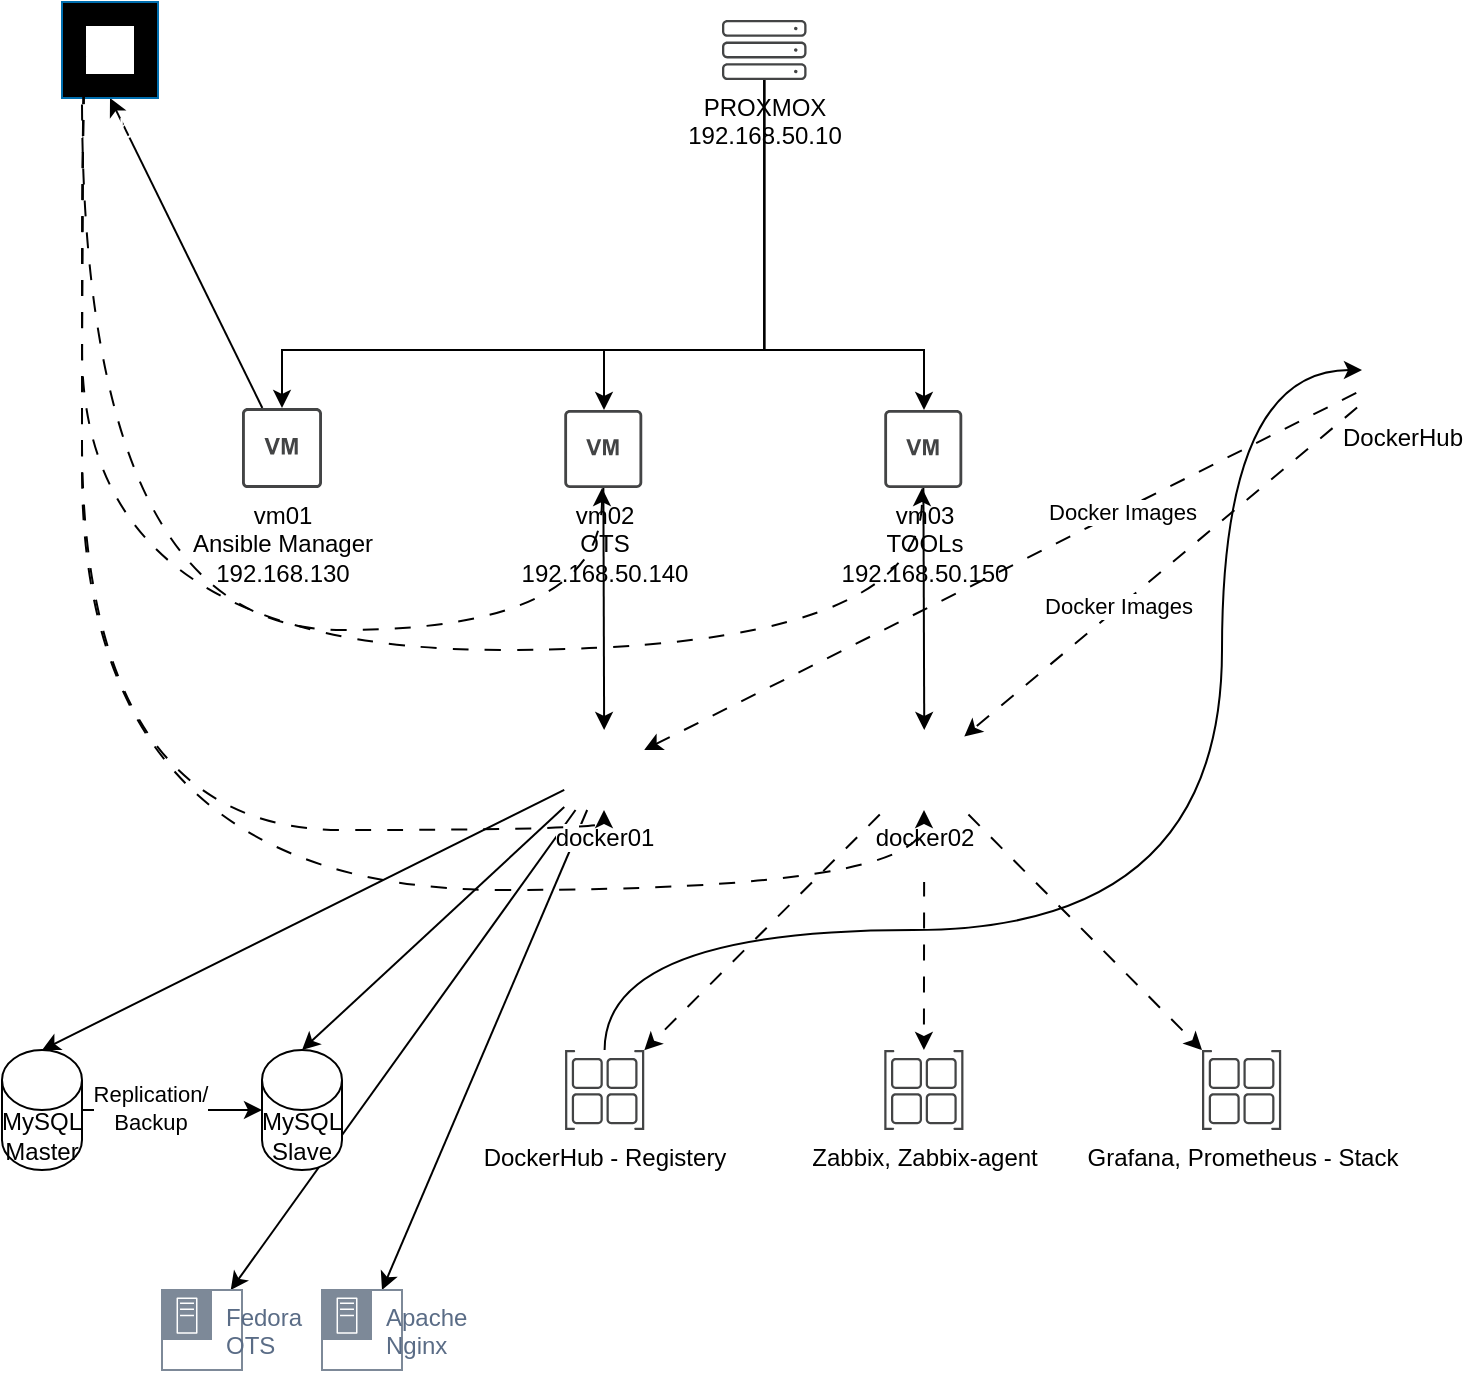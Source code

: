 <mxfile version="26.1.3">
  <diagram name="Strona-1" id="gfAtnvHr71VQicL1DqJd">
    <mxGraphModel dx="1434" dy="1907" grid="1" gridSize="10" guides="1" tooltips="1" connect="1" arrows="1" fold="1" page="1" pageScale="1" pageWidth="827" pageHeight="1169" math="0" shadow="0">
      <root>
        <mxCell id="0" />
        <mxCell id="1" parent="0" />
        <mxCell id="UtxwVaFuKfmxbiFMuKkf-20" value="" style="rounded=0;orthogonalLoop=1;jettySize=auto;html=1;shadow=0;" edge="1" parent="1" source="UtxwVaFuKfmxbiFMuKkf-11" target="UtxwVaFuKfmxbiFMuKkf-18">
          <mxGeometry relative="1" as="geometry" />
        </mxCell>
        <mxCell id="UtxwVaFuKfmxbiFMuKkf-39" style="edgeStyle=orthogonalEdgeStyle;rounded=0;orthogonalLoop=1;jettySize=auto;html=1;" edge="1" parent="1" source="UtxwVaFuKfmxbiFMuKkf-7" target="UtxwVaFuKfmxbiFMuKkf-10">
          <mxGeometry relative="1" as="geometry">
            <Array as="points">
              <mxPoint x="421" y="-590" />
              <mxPoint x="180" y="-590" />
            </Array>
          </mxGeometry>
        </mxCell>
        <mxCell id="UtxwVaFuKfmxbiFMuKkf-40" style="edgeStyle=orthogonalEdgeStyle;rounded=0;orthogonalLoop=1;jettySize=auto;html=1;" edge="1" parent="1" source="UtxwVaFuKfmxbiFMuKkf-7" target="UtxwVaFuKfmxbiFMuKkf-11">
          <mxGeometry relative="1" as="geometry">
            <Array as="points">
              <mxPoint x="421" y="-590" />
              <mxPoint x="341" y="-590" />
            </Array>
          </mxGeometry>
        </mxCell>
        <mxCell id="UtxwVaFuKfmxbiFMuKkf-41" style="edgeStyle=orthogonalEdgeStyle;rounded=0;orthogonalLoop=1;jettySize=auto;html=1;" edge="1" parent="1" source="UtxwVaFuKfmxbiFMuKkf-7" target="UtxwVaFuKfmxbiFMuKkf-12">
          <mxGeometry relative="1" as="geometry">
            <Array as="points">
              <mxPoint x="421" y="-590" />
              <mxPoint x="501" y="-590" />
            </Array>
          </mxGeometry>
        </mxCell>
        <mxCell id="UtxwVaFuKfmxbiFMuKkf-7" value="&amp;nbsp;PROXMOX&amp;nbsp;&lt;div&gt;192.168.50.10&lt;/div&gt;" style="sketch=0;pointerEvents=1;shadow=0;dashed=0;html=1;strokeColor=none;fillColor=#434445;aspect=fixed;labelPosition=center;verticalLabelPosition=bottom;verticalAlign=top;align=center;outlineConnect=0;shape=mxgraph.vvd.physical_storage;" vertex="1" parent="1">
          <mxGeometry x="400" y="-755" width="42.26" height="30" as="geometry" />
        </mxCell>
        <mxCell id="UtxwVaFuKfmxbiFMuKkf-9" value="Grafana, Prometheus - Stack" style="sketch=0;pointerEvents=1;shadow=0;dashed=0;html=1;strokeColor=none;fillColor=#434445;aspect=fixed;labelPosition=center;verticalLabelPosition=bottom;verticalAlign=top;align=center;outlineConnect=0;shape=mxgraph.vvd.site_container;" vertex="1" parent="1">
          <mxGeometry x="640" y="-240" width="39.6" height="40" as="geometry" />
        </mxCell>
        <mxCell id="UtxwVaFuKfmxbiFMuKkf-32" style="edgeStyle=none;rounded=0;orthogonalLoop=1;jettySize=auto;html=1;flowAnimation=0;entryX=1;entryY=0.5;entryDx=0;entryDy=0;" edge="1" parent="1" source="UtxwVaFuKfmxbiFMuKkf-10" target="UtxwVaFuKfmxbiFMuKkf-29">
          <mxGeometry relative="1" as="geometry" />
        </mxCell>
        <mxCell id="UtxwVaFuKfmxbiFMuKkf-10" value="&lt;div&gt;vm01&lt;/div&gt;Ansible Manager&lt;div&gt;192.168.130&lt;/div&gt;" style="sketch=0;pointerEvents=1;shadow=0;dashed=0;html=1;strokeColor=none;fillColor=#434445;aspect=fixed;labelPosition=center;verticalLabelPosition=bottom;verticalAlign=top;align=center;outlineConnect=0;shape=mxgraph.vvd.virtual_machine;" vertex="1" parent="1">
          <mxGeometry x="160" y="-561" width="40" height="40" as="geometry" />
        </mxCell>
        <mxCell id="UtxwVaFuKfmxbiFMuKkf-11" value="vm02&lt;br&gt;OTS&lt;br&gt;192.168.50.140" style="sketch=0;pointerEvents=1;shadow=0;dashed=0;strokeColor=none;fillColor=#434445;labelPosition=center;verticalLabelPosition=bottom;verticalAlign=top;align=center;outlineConnect=0;shape=mxgraph.vvd.virtual_machine;aspect=fixed;fontColor=default;html=1;" vertex="1" parent="1">
          <mxGeometry x="321.13" y="-560" width="39" height="39" as="geometry" />
        </mxCell>
        <mxCell id="UtxwVaFuKfmxbiFMuKkf-12" value="vm03&lt;div&gt;TOOLs&lt;/div&gt;&lt;div&gt;192.168.50.150&lt;/div&gt;" style="sketch=0;pointerEvents=1;shadow=0;dashed=0;html=1;strokeColor=none;fillColor=#434445;aspect=fixed;labelPosition=center;verticalLabelPosition=bottom;verticalAlign=top;align=center;outlineConnect=0;shape=mxgraph.vvd.virtual_machine;" vertex="1" parent="1">
          <mxGeometry x="481.13" y="-560" width="39" height="39" as="geometry" />
        </mxCell>
        <mxCell id="UtxwVaFuKfmxbiFMuKkf-77" style="edgeStyle=none;rounded=0;orthogonalLoop=1;jettySize=auto;html=1;" edge="1" parent="1" source="UtxwVaFuKfmxbiFMuKkf-18" target="UtxwVaFuKfmxbiFMuKkf-75">
          <mxGeometry relative="1" as="geometry" />
        </mxCell>
        <mxCell id="UtxwVaFuKfmxbiFMuKkf-78" style="edgeStyle=none;rounded=0;orthogonalLoop=1;jettySize=auto;html=1;entryX=0.75;entryY=0;entryDx=0;entryDy=0;" edge="1" parent="1" source="UtxwVaFuKfmxbiFMuKkf-18" target="UtxwVaFuKfmxbiFMuKkf-76">
          <mxGeometry relative="1" as="geometry" />
        </mxCell>
        <mxCell id="UtxwVaFuKfmxbiFMuKkf-18" value="docker01" style="shape=image;html=1;verticalAlign=top;verticalLabelPosition=bottom;labelBackgroundColor=#ffffff;imageAspect=0;aspect=fixed;image=https://cdn0.iconfinder.com/data/icons/social-media-2104/24/social_media_social_media_logo_docker-128.png" vertex="1" parent="1">
          <mxGeometry x="321.13" y="-400" width="40" height="40" as="geometry" />
        </mxCell>
        <mxCell id="UtxwVaFuKfmxbiFMuKkf-46" style="edgeStyle=none;rounded=0;orthogonalLoop=1;jettySize=auto;html=1;jumpStyle=gap;flowAnimation=1;" edge="1" parent="1" source="UtxwVaFuKfmxbiFMuKkf-19" target="UtxwVaFuKfmxbiFMuKkf-9">
          <mxGeometry relative="1" as="geometry" />
        </mxCell>
        <mxCell id="UtxwVaFuKfmxbiFMuKkf-54" style="edgeStyle=none;rounded=0;orthogonalLoop=1;jettySize=auto;html=1;jumpStyle=gap;flowAnimation=1;" edge="1" parent="1" source="UtxwVaFuKfmxbiFMuKkf-19" target="UtxwVaFuKfmxbiFMuKkf-53">
          <mxGeometry relative="1" as="geometry" />
        </mxCell>
        <mxCell id="UtxwVaFuKfmxbiFMuKkf-60" style="edgeStyle=none;rounded=0;orthogonalLoop=1;jettySize=auto;html=1;jumpStyle=arc;flowAnimation=1;" edge="1" parent="1" source="UtxwVaFuKfmxbiFMuKkf-19" target="UtxwVaFuKfmxbiFMuKkf-59">
          <mxGeometry relative="1" as="geometry" />
        </mxCell>
        <mxCell id="UtxwVaFuKfmxbiFMuKkf-19" value="docker02&lt;div&gt;&lt;br&gt;&lt;/div&gt;" style="shape=image;html=1;verticalAlign=top;verticalLabelPosition=bottom;labelBackgroundColor=#ffffff;imageAspect=0;aspect=fixed;image=https://cdn0.iconfinder.com/data/icons/social-media-2104/24/social_media_social_media_logo_docker-128.png" vertex="1" parent="1">
          <mxGeometry x="481.13" y="-400" width="40" height="40" as="geometry" />
        </mxCell>
        <mxCell id="UtxwVaFuKfmxbiFMuKkf-21" style="rounded=0;orthogonalLoop=1;jettySize=auto;html=1;entryX=0.5;entryY=0;entryDx=0;entryDy=0;" edge="1" parent="1" source="UtxwVaFuKfmxbiFMuKkf-12" target="UtxwVaFuKfmxbiFMuKkf-19">
          <mxGeometry relative="1" as="geometry" />
        </mxCell>
        <mxCell id="UtxwVaFuKfmxbiFMuKkf-42" style="edgeStyle=orthogonalEdgeStyle;rounded=0;orthogonalLoop=1;jettySize=auto;html=1;jumpStyle=gap;flowAnimation=1;curved=1;" edge="1" parent="1" source="UtxwVaFuKfmxbiFMuKkf-29" target="UtxwVaFuKfmxbiFMuKkf-11">
          <mxGeometry relative="1" as="geometry">
            <Array as="points">
              <mxPoint x="80" y="-450" />
              <mxPoint x="340" y="-450" />
            </Array>
          </mxGeometry>
        </mxCell>
        <mxCell id="UtxwVaFuKfmxbiFMuKkf-29" value="Ansible" style="shape=rect;fillColor=#000000;aspect=fixed;resizable=0;labelPosition=center;verticalLabelPosition=bottom;align=center;verticalAlign=top;strokeColor=#006EAF;fontSize=14;direction=south;fontColor=#ffffff;" vertex="1" parent="1">
          <mxGeometry x="70" y="-764" width="48" height="48" as="geometry" />
        </mxCell>
        <mxCell id="UtxwVaFuKfmxbiFMuKkf-30" value="" style="fillColor=#ffffff;strokeColor=none;dashed=0;outlineConnect=0;html=1;labelPosition=center;verticalLabelPosition=bottom;verticalAlign=top;part=1;movable=0;resizable=0;rotatable=0;shape=mxgraph.ibm_cloud.logo--ansible-community" vertex="1" parent="UtxwVaFuKfmxbiFMuKkf-29">
          <mxGeometry width="24" height="24" relative="1" as="geometry">
            <mxPoint x="12" y="12" as="offset" />
          </mxGeometry>
        </mxCell>
        <mxCell id="UtxwVaFuKfmxbiFMuKkf-43" style="edgeStyle=orthogonalEdgeStyle;rounded=0;orthogonalLoop=1;jettySize=auto;html=1;jumpStyle=gap;flowAnimation=1;curved=1;" edge="1" parent="1" source="UtxwVaFuKfmxbiFMuKkf-30" target="UtxwVaFuKfmxbiFMuKkf-12">
          <mxGeometry relative="1" as="geometry">
            <Array as="points">
              <mxPoint x="80" y="-740" />
              <mxPoint x="80" y="-440" />
              <mxPoint x="500" y="-440" />
            </Array>
          </mxGeometry>
        </mxCell>
        <mxCell id="UtxwVaFuKfmxbiFMuKkf-44" style="rounded=0;orthogonalLoop=1;jettySize=auto;html=1;jumpStyle=gap;strokeColor=default;flowAnimation=1;edgeStyle=orthogonalEdgeStyle;curved=1;" edge="1" parent="1" source="UtxwVaFuKfmxbiFMuKkf-30" target="UtxwVaFuKfmxbiFMuKkf-18">
          <mxGeometry relative="1" as="geometry">
            <Array as="points">
              <mxPoint x="80" y="-740" />
              <mxPoint x="80" y="-350" />
              <mxPoint x="341" y="-350" />
            </Array>
          </mxGeometry>
        </mxCell>
        <mxCell id="UtxwVaFuKfmxbiFMuKkf-45" style="rounded=0;orthogonalLoop=1;jettySize=auto;html=1;curved=1;shadow=0;jumpStyle=gap;flowAnimation=1;edgeStyle=orthogonalEdgeStyle;" edge="1" parent="1" source="UtxwVaFuKfmxbiFMuKkf-30" target="UtxwVaFuKfmxbiFMuKkf-19">
          <mxGeometry relative="1" as="geometry">
            <Array as="points">
              <mxPoint x="80" y="-740" />
              <mxPoint x="80" y="-320" />
              <mxPoint x="501" y="-320" />
            </Array>
          </mxGeometry>
        </mxCell>
        <mxCell id="UtxwVaFuKfmxbiFMuKkf-53" value="Zabbix, Zabbix-agent" style="sketch=0;pointerEvents=1;shadow=0;dashed=0;html=1;strokeColor=none;fillColor=#434445;aspect=fixed;labelPosition=center;verticalLabelPosition=bottom;verticalAlign=top;align=center;outlineConnect=0;shape=mxgraph.vvd.site_container;" vertex="1" parent="1">
          <mxGeometry x="481.13" y="-240" width="39.6" height="40" as="geometry" />
        </mxCell>
        <mxCell id="UtxwVaFuKfmxbiFMuKkf-63" style="edgeStyle=none;rounded=0;orthogonalLoop=1;jettySize=auto;html=1;flowAnimation=1;" edge="1" parent="1" source="UtxwVaFuKfmxbiFMuKkf-55" target="UtxwVaFuKfmxbiFMuKkf-18">
          <mxGeometry relative="1" as="geometry" />
        </mxCell>
        <mxCell id="UtxwVaFuKfmxbiFMuKkf-65" value="Docker Images" style="edgeLabel;html=1;align=center;verticalAlign=middle;resizable=0;points=[];" vertex="1" connectable="0" parent="UtxwVaFuKfmxbiFMuKkf-63">
          <mxGeometry x="-0.331" relative="1" as="geometry">
            <mxPoint as="offset" />
          </mxGeometry>
        </mxCell>
        <mxCell id="UtxwVaFuKfmxbiFMuKkf-64" style="edgeStyle=none;rounded=0;orthogonalLoop=1;jettySize=auto;html=1;flowAnimation=1;" edge="1" parent="1" source="UtxwVaFuKfmxbiFMuKkf-55" target="UtxwVaFuKfmxbiFMuKkf-19">
          <mxGeometry relative="1" as="geometry" />
        </mxCell>
        <mxCell id="UtxwVaFuKfmxbiFMuKkf-66" value="Docker Images" style="edgeLabel;html=1;align=center;verticalAlign=middle;resizable=0;points=[];" vertex="1" connectable="0" parent="UtxwVaFuKfmxbiFMuKkf-64">
          <mxGeometry x="0.226" y="-1" relative="1" as="geometry">
            <mxPoint as="offset" />
          </mxGeometry>
        </mxCell>
        <mxCell id="UtxwVaFuKfmxbiFMuKkf-55" value="DockerHub" style="shape=image;html=1;verticalAlign=top;verticalLabelPosition=bottom;labelBackgroundColor=#ffffff;imageAspect=0;aspect=fixed;image=https://cdn1.iconfinder.com/data/icons/social-media-2106/24/social_media_social_media_logo_docker-128.png" vertex="1" parent="1">
          <mxGeometry x="720" y="-600" width="40" height="40" as="geometry" />
        </mxCell>
        <mxCell id="UtxwVaFuKfmxbiFMuKkf-62" style="edgeStyle=orthogonalEdgeStyle;rounded=0;orthogonalLoop=1;jettySize=auto;html=1;jumpStyle=gap;curved=1;" edge="1" parent="1" source="UtxwVaFuKfmxbiFMuKkf-59" target="UtxwVaFuKfmxbiFMuKkf-55">
          <mxGeometry relative="1" as="geometry">
            <Array as="points">
              <mxPoint x="341" y="-300" />
              <mxPoint x="650" y="-300" />
              <mxPoint x="650" y="-580" />
            </Array>
          </mxGeometry>
        </mxCell>
        <mxCell id="UtxwVaFuKfmxbiFMuKkf-59" value="DockerHub - Registery" style="sketch=0;pointerEvents=1;shadow=0;dashed=0;html=1;strokeColor=none;fillColor=#434445;aspect=fixed;labelPosition=center;verticalLabelPosition=bottom;verticalAlign=top;align=center;outlineConnect=0;shape=mxgraph.vvd.site_container;" vertex="1" parent="1">
          <mxGeometry x="321.53" y="-240" width="39.6" height="40" as="geometry" />
        </mxCell>
        <mxCell id="UtxwVaFuKfmxbiFMuKkf-67" value="MySQL&lt;div&gt;Master&lt;/div&gt;" style="shape=cylinder3;whiteSpace=wrap;html=1;boundedLbl=1;backgroundOutline=1;size=15;" vertex="1" parent="1">
          <mxGeometry x="40" y="-240" width="40" height="60" as="geometry" />
        </mxCell>
        <mxCell id="UtxwVaFuKfmxbiFMuKkf-68" value="MySQL&lt;div&gt;Slave&lt;/div&gt;" style="shape=cylinder3;whiteSpace=wrap;html=1;boundedLbl=1;backgroundOutline=1;size=15;" vertex="1" parent="1">
          <mxGeometry x="170" y="-240" width="40" height="60" as="geometry" />
        </mxCell>
        <mxCell id="UtxwVaFuKfmxbiFMuKkf-69" style="edgeStyle=none;rounded=0;orthogonalLoop=1;jettySize=auto;html=1;entryX=0.5;entryY=0;entryDx=0;entryDy=0;entryPerimeter=0;" edge="1" parent="1" source="UtxwVaFuKfmxbiFMuKkf-18" target="UtxwVaFuKfmxbiFMuKkf-67">
          <mxGeometry relative="1" as="geometry" />
        </mxCell>
        <mxCell id="UtxwVaFuKfmxbiFMuKkf-70" style="edgeStyle=none;rounded=0;orthogonalLoop=1;jettySize=auto;html=1;entryX=0.5;entryY=0;entryDx=0;entryDy=0;entryPerimeter=0;" edge="1" parent="1" source="UtxwVaFuKfmxbiFMuKkf-18" target="UtxwVaFuKfmxbiFMuKkf-68">
          <mxGeometry relative="1" as="geometry" />
        </mxCell>
        <mxCell id="UtxwVaFuKfmxbiFMuKkf-73" style="edgeStyle=none;rounded=0;orthogonalLoop=1;jettySize=auto;html=1;entryX=0;entryY=0.5;entryDx=0;entryDy=0;entryPerimeter=0;" edge="1" parent="1" source="UtxwVaFuKfmxbiFMuKkf-67" target="UtxwVaFuKfmxbiFMuKkf-68">
          <mxGeometry relative="1" as="geometry" />
        </mxCell>
        <mxCell id="UtxwVaFuKfmxbiFMuKkf-74" value="Replication/&lt;div&gt;Backup&lt;/div&gt;" style="edgeLabel;html=1;align=center;verticalAlign=middle;resizable=0;points=[];" vertex="1" connectable="0" parent="UtxwVaFuKfmxbiFMuKkf-73">
          <mxGeometry x="-0.25" y="1" relative="1" as="geometry">
            <mxPoint as="offset" />
          </mxGeometry>
        </mxCell>
        <mxCell id="UtxwVaFuKfmxbiFMuKkf-75" value="Fedora&lt;br&gt;OTS" style="points=[[0,0],[0.25,0],[0.5,0],[0.75,0],[1,0],[1,0.25],[1,0.5],[1,0.75],[1,1],[0.75,1],[0.5,1],[0.25,1],[0,1],[0,0.75],[0,0.5],[0,0.25]];outlineConnect=0;gradientColor=none;html=1;whiteSpace=wrap;fontSize=12;fontStyle=0;container=1;pointerEvents=0;collapsible=0;recursiveResize=0;shape=mxgraph.aws4.group;grIcon=mxgraph.aws4.group_on_premise;strokeColor=#7D8998;fillColor=none;verticalAlign=top;align=left;spacingLeft=30;fontColor=#5A6C86;dashed=0;" vertex="1" parent="1">
          <mxGeometry x="120" y="-120" width="40" height="40" as="geometry" />
        </mxCell>
        <mxCell id="UtxwVaFuKfmxbiFMuKkf-76" value="Apache&lt;div&gt;Nginx&lt;/div&gt;" style="points=[[0,0],[0.25,0],[0.5,0],[0.75,0],[1,0],[1,0.25],[1,0.5],[1,0.75],[1,1],[0.75,1],[0.5,1],[0.25,1],[0,1],[0,0.75],[0,0.5],[0,0.25]];outlineConnect=0;gradientColor=none;html=1;whiteSpace=wrap;fontSize=12;fontStyle=0;container=1;pointerEvents=0;collapsible=0;recursiveResize=0;shape=mxgraph.aws4.group;grIcon=mxgraph.aws4.group_on_premise;strokeColor=#7D8998;fillColor=none;verticalAlign=top;align=left;spacingLeft=30;fontColor=#5A6C86;dashed=0;" vertex="1" parent="1">
          <mxGeometry x="200" y="-120" width="40" height="40" as="geometry" />
        </mxCell>
      </root>
    </mxGraphModel>
  </diagram>
</mxfile>
